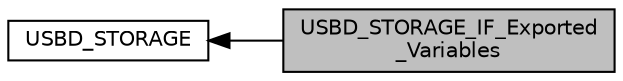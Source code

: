 digraph "USBD_STORAGE_IF_Exported_Variables"
{
  edge [fontname="Helvetica",fontsize="10",labelfontname="Helvetica",labelfontsize="10"];
  node [fontname="Helvetica",fontsize="10",shape=record];
  rankdir=LR;
  Node0 [label="USBD_STORAGE_IF_Exported\l_Variables",height=0.2,width=0.4,color="black", fillcolor="grey75", style="filled", fontcolor="black"];
  Node1 [label="USBD_STORAGE",height=0.2,width=0.4,color="black", fillcolor="white", style="filled",URL="$group___u_s_b_d___s_t_o_r_a_g_e.html",tooltip="usbd core module "];
  Node1->Node0 [shape=plaintext, dir="back", style="solid"];
}
